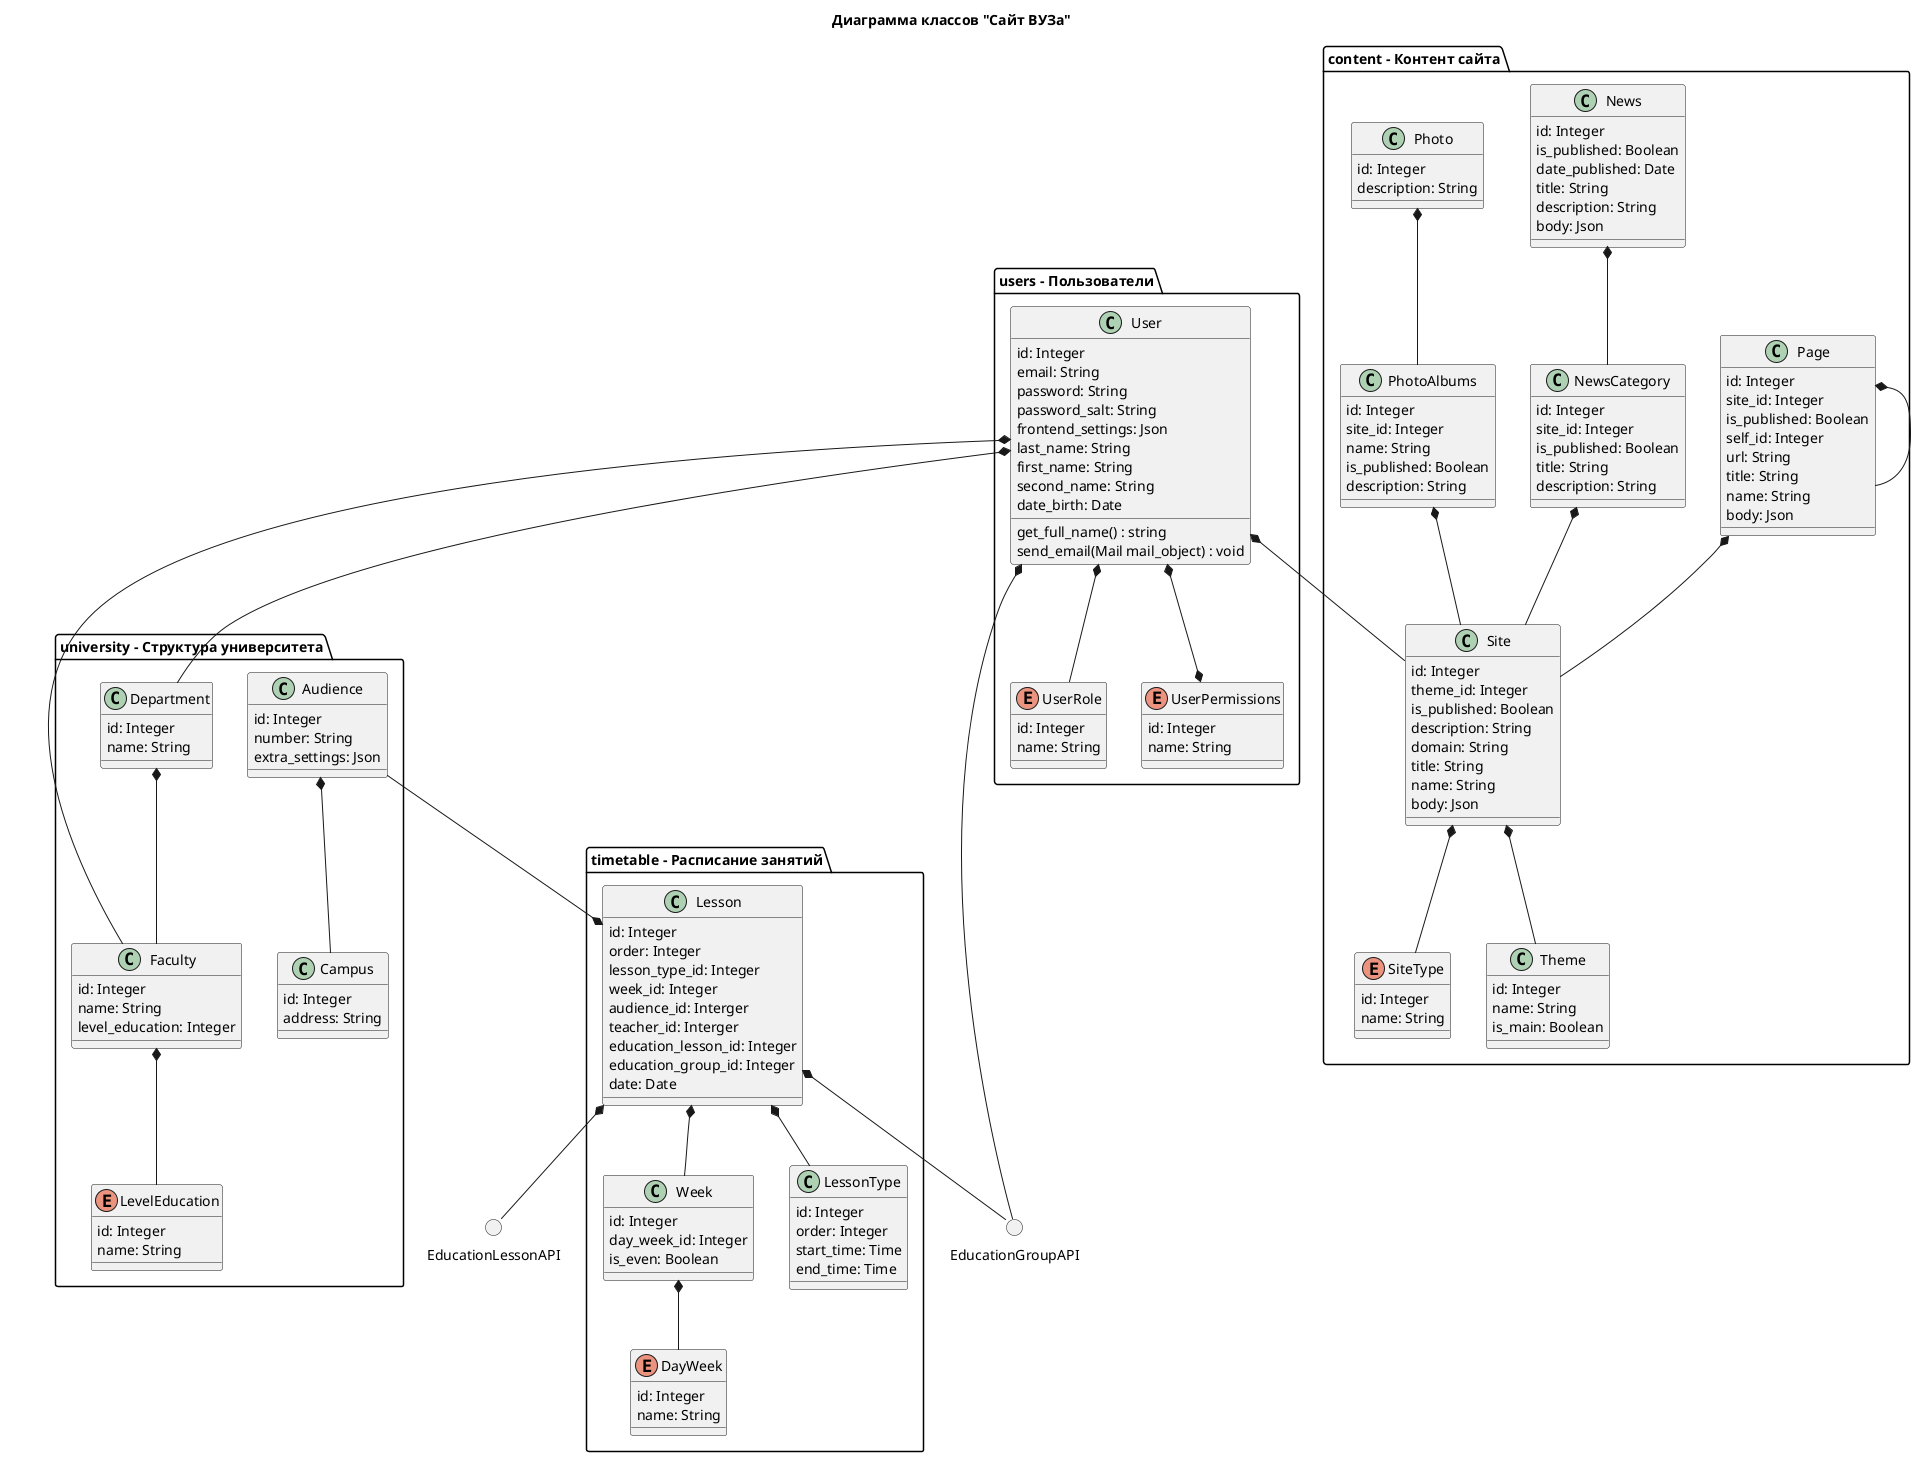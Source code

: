 @startuml university

title "Диаграмма классов "Сайт ВУЗа""

circle EducationGroupAPI
circle EducationLessonAPI

package "university - Структура университета" as university {
    ' Классы описывающие структуру университета

    enum LevelEducation {
        ' Уровень образования
        id: Integer
        name: String
    }

    class Faculty {
        ' Факультет
        id: Integer
        name: String
        level_education: Integer
    }

    class Department {
        ' Кафедра
        id: Integer
        name: String

    }

    class Campus {
        ' Корпус
        id: Integer
        address: String
    }

    class Audience {
        ' Аудитория
        id: Integer
        number: String
        extra_settings: Json
    }

    ' Объявление отношений подсистемы
    Audience *-- Campus
    Department *-- Faculty
    Faculty *-- LevelEducation
}

package "users - Пользователи" as users {

    enum UserRole {
        ' Пользовательские роли
        id: Integer
        name: String
    }

    enum UserPermissions {
        ' Пользовательские разрешения
        id: Integer
        name: String
    }

    class User{
        ' Пользователь
        id: Integer
        email: String
        password: String
        password_salt: String
        frontend_settings: Json
        last_name: String
        first_name: String
        second_name: String
        date_birth: Date
    }
    User : get_full_name() : string
    User : send_email(Mail mail_object) : void

    ' Объявление отношений подсистемы
    User *-- UserRole
    User *--* UserPermissions
}

package "timetable - Расписание занятий" as timetable  {

    enum DayWeek {
        ' День Недели
        id: Integer
        name: String
    }

    class Week {
        ' Неделя
        id: Integer
        day_week_id: Integer
        is_even: Boolean
    }

    class LessonType {
        ' Тип занятия
        id: Integer
        order: Integer
        start_time: Time
        end_time: Time
    }

    class Lesson {
        ' Занятие
        id: Integer
        order: Integer
        lesson_type_id: Integer
        week_id: Integer
        audience_id: Interger
        teacher_id: Interger
        education_lesson_id: Integer
        education_group_id: Integer
        date: Date
    }

    Lesson *-- LessonType
    Lesson *-- Week
    Week *-- DayWeek
}

package "content - Контент сайта" as content {

    enum SiteType {
        ' Тип сайта
        id: Integer
        name: String
    }

    class Theme {
        ' Тема сайта
        id: Integer
        name: String
        is_main: Boolean
    }

    class Site {
        ' Сайт
        id: Integer
        theme_id: Integer
        is_published: Boolean
        description: String
        domain: String
        title: String
        name: String
        body: Json

    }

    class Page {
        ' Страница сайта
        id: Integer
        site_id: Integer
        is_published: Boolean
        self_id: Integer
        url: String
        title: String
        name: String
        body: Json
    }

    class NewsCategory {
        ' Категория новостей
        id: Integer
        site_id: Integer
        is_published: Boolean
        title: String
        description: String
    }

    class News {
        ' Новость
        id: Integer
        is_published: Boolean
        date_published: Date
        title: String
        description: String
        body: Json
    }

    class PhotoAlbums {
        ' Фото альбом
        id: Integer
        site_id: Integer
        name: String
        is_published: Boolean
        description: String

    }

    class Photo {
        ' Фото
        id: Integer
        description: String
    }

    News *-- NewsCategory
    NewsCategory *-- Site
    Photo *-- PhotoAlbums
    PhotoAlbums *-- Site
    Site *-- Theme
    Site *-- SiteType
    Page *-- Site
    Page *-- Page
}

User *-- Department
User *-- Faculty
User *-- EducationGroupAPI
User *-- Site

Lesson *-- EducationLessonAPI
Lesson *-- EducationGroupAPI
Lesson *-up- Audience

@enduml
